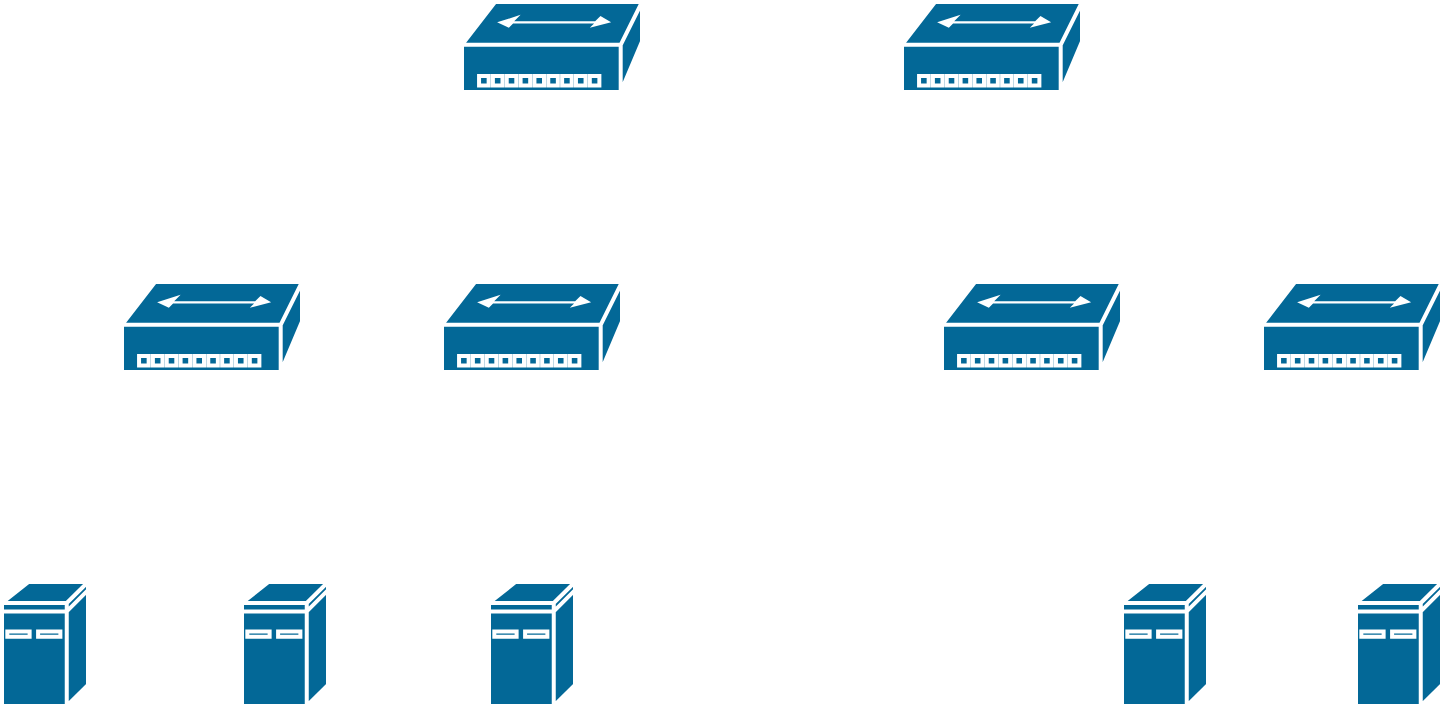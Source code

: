 <mxfile version="21.6.6" type="github">
  <diagram name="第 1 页" id="NKzYZBBvFOK8wI_KVTOo">
    <mxGraphModel dx="954" dy="592" grid="1" gridSize="10" guides="1" tooltips="1" connect="1" arrows="1" fold="1" page="1" pageScale="1" pageWidth="827" pageHeight="1169" math="0" shadow="0">
      <root>
        <mxCell id="0" />
        <mxCell id="1" parent="0" />
        <mxCell id="3mnqgaulhhMslnO6GNx6-1" value="" style="shape=mxgraph.cisco.computers_and_peripherals.ibm_mini_as400;sketch=0;html=1;pointerEvents=1;dashed=0;fillColor=#036897;strokeColor=#ffffff;strokeWidth=2;verticalLabelPosition=bottom;verticalAlign=top;align=center;outlineConnect=0;" vertex="1" parent="1">
          <mxGeometry x="60" y="400" width="43" height="62" as="geometry" />
        </mxCell>
        <mxCell id="3mnqgaulhhMslnO6GNx6-2" value="" style="shape=mxgraph.cisco.hubs_and_gateways.small_hub;sketch=0;html=1;pointerEvents=1;dashed=0;fillColor=#036897;strokeColor=#ffffff;strokeWidth=2;verticalLabelPosition=bottom;verticalAlign=top;align=center;outlineConnect=0;" vertex="1" parent="1">
          <mxGeometry x="120" y="250" width="90" height="45" as="geometry" />
        </mxCell>
        <mxCell id="3mnqgaulhhMslnO6GNx6-3" value="" style="shape=mxgraph.cisco.hubs_and_gateways.small_hub;sketch=0;html=1;pointerEvents=1;dashed=0;fillColor=#036897;strokeColor=#ffffff;strokeWidth=2;verticalLabelPosition=bottom;verticalAlign=top;align=center;outlineConnect=0;" vertex="1" parent="1">
          <mxGeometry x="280" y="250" width="90" height="45" as="geometry" />
        </mxCell>
        <mxCell id="3mnqgaulhhMslnO6GNx6-4" value="" style="shape=mxgraph.cisco.computers_and_peripherals.ibm_mini_as400;sketch=0;html=1;pointerEvents=1;dashed=0;fillColor=#036897;strokeColor=#ffffff;strokeWidth=2;verticalLabelPosition=bottom;verticalAlign=top;align=center;outlineConnect=0;" vertex="1" parent="1">
          <mxGeometry x="180" y="400" width="43" height="62" as="geometry" />
        </mxCell>
        <mxCell id="3mnqgaulhhMslnO6GNx6-5" value="" style="shape=mxgraph.cisco.computers_and_peripherals.ibm_mini_as400;sketch=0;html=1;pointerEvents=1;dashed=0;fillColor=#036897;strokeColor=#ffffff;strokeWidth=2;verticalLabelPosition=bottom;verticalAlign=top;align=center;outlineConnect=0;" vertex="1" parent="1">
          <mxGeometry x="303.5" y="400" width="43" height="62" as="geometry" />
        </mxCell>
        <mxCell id="3mnqgaulhhMslnO6GNx6-6" value="" style="shape=mxgraph.cisco.computers_and_peripherals.ibm_mini_as400;sketch=0;html=1;pointerEvents=1;dashed=0;fillColor=#036897;strokeColor=#ffffff;strokeWidth=2;verticalLabelPosition=bottom;verticalAlign=top;align=center;outlineConnect=0;" vertex="1" parent="1">
          <mxGeometry x="620" y="400" width="43" height="62" as="geometry" />
        </mxCell>
        <mxCell id="3mnqgaulhhMslnO6GNx6-7" value="" style="shape=mxgraph.cisco.hubs_and_gateways.small_hub;sketch=0;html=1;pointerEvents=1;dashed=0;fillColor=#036897;strokeColor=#ffffff;strokeWidth=2;verticalLabelPosition=bottom;verticalAlign=top;align=center;outlineConnect=0;" vertex="1" parent="1">
          <mxGeometry x="530" y="250" width="90" height="45" as="geometry" />
        </mxCell>
        <mxCell id="3mnqgaulhhMslnO6GNx6-8" value="" style="shape=mxgraph.cisco.hubs_and_gateways.small_hub;sketch=0;html=1;pointerEvents=1;dashed=0;fillColor=#036897;strokeColor=#ffffff;strokeWidth=2;verticalLabelPosition=bottom;verticalAlign=top;align=center;outlineConnect=0;" vertex="1" parent="1">
          <mxGeometry x="290" y="110" width="90" height="45" as="geometry" />
        </mxCell>
        <mxCell id="3mnqgaulhhMslnO6GNx6-9" value="" style="shape=mxgraph.cisco.hubs_and_gateways.small_hub;sketch=0;html=1;pointerEvents=1;dashed=0;fillColor=#036897;strokeColor=#ffffff;strokeWidth=2;verticalLabelPosition=bottom;verticalAlign=top;align=center;outlineConnect=0;" vertex="1" parent="1">
          <mxGeometry x="690" y="250" width="90" height="45" as="geometry" />
        </mxCell>
        <mxCell id="3mnqgaulhhMslnO6GNx6-10" value="" style="shape=mxgraph.cisco.hubs_and_gateways.small_hub;sketch=0;html=1;pointerEvents=1;dashed=0;fillColor=#036897;strokeColor=#ffffff;strokeWidth=2;verticalLabelPosition=bottom;verticalAlign=top;align=center;outlineConnect=0;" vertex="1" parent="1">
          <mxGeometry x="510" y="110" width="90" height="45" as="geometry" />
        </mxCell>
        <mxCell id="3mnqgaulhhMslnO6GNx6-11" value="" style="shape=mxgraph.cisco.computers_and_peripherals.ibm_mini_as400;sketch=0;html=1;pointerEvents=1;dashed=0;fillColor=#036897;strokeColor=#ffffff;strokeWidth=2;verticalLabelPosition=bottom;verticalAlign=top;align=center;outlineConnect=0;" vertex="1" parent="1">
          <mxGeometry x="737" y="400" width="43" height="62" as="geometry" />
        </mxCell>
      </root>
    </mxGraphModel>
  </diagram>
</mxfile>
